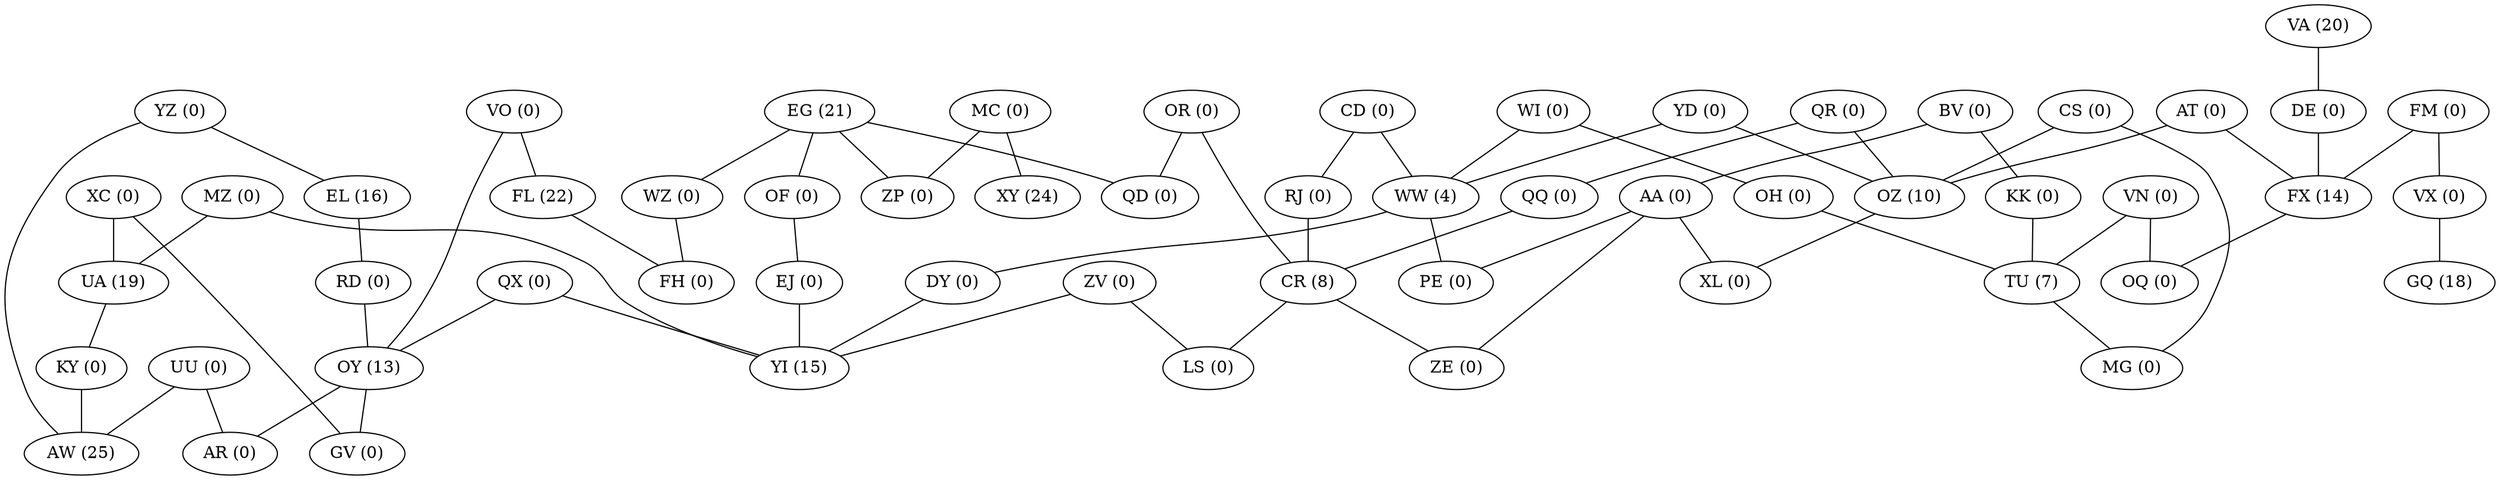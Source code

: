 graph valves {
EG [label="EG (21)"];
EG -- WZ;
EG -- OF;
EG -- ZP;
EG -- QD;
OR [label="OR (0)"];
OR -- QD;
OR -- CR;
VO [label="VO (0)"];
VO -- FL;
VO -- OY;
BV [label="BV (0)"];
BV -- AA;
BV -- KK;
OF [label="OF (0)"];
OF -- EJ;
YZ [label="YZ (0)"];
YZ -- EL;
YZ -- AW;
EL [label="EL (16)"];
EL -- RD;
EJ [label="EJ (0)"];
EJ -- YI;
FM [label="FM (0)"];
FM -- VX;
FM -- FX;
FL [label="FL (22)"];
FL -- FH;
QD [label="QD (0)"];
XC [label="XC (0)"];
XC -- UA;
XC -- GV;
WZ [label="WZ (0)"];
WZ -- FH;
AT [label="AT (0)"];
AT -- FX;
AT -- OZ;
MZ [label="MZ (0)"];
MZ -- UA;
MZ -- YI;
WI [label="WI (0)"];
WI -- OH;
WI -- WW;
YD [label="YD (0)"];
YD -- OZ;
YD -- WW;
QX [label="QX (0)"];
QX -- OY;
QX -- YI;
AA [label="AA (0)"];
AA -- ZE;
AA -- PE;
AA -- XL;
VX [label="VX (0)"];
VX -- GQ;
VN [label="VN (0)"];
VN -- TU;
VN -- OQ;
RD [label="RD (0)"];
RD -- OY;
QR [label="QR (0)"];
QR -- QQ;
QR -- OZ;
CD [label="CD (0)"];
CD -- WW;
CD -- RJ;
VA [label="VA (20)"];
VA -- DE;
RJ [label="RJ (0)"];
RJ -- CR;
UA [label="UA (19)"];
UA -- KY;
WW [label="WW (4)"];
WW -- PE;
WW -- DY;
MC [label="MC (0)"];
MC -- ZP;
MC -- XY;
XY [label="XY (24)"];
FH [label="FH (0)"];
DE [label="DE (0)"];
DE -- FX;
DY [label="DY (0)"];
DY -- YI;
FX [label="FX (14)"];
FX -- OQ;
UU [label="UU (0)"];
UU -- AR;
UU -- AW;
OY [label="OY (13)"];
OY -- AR;
OY -- GV;
CS [label="CS (0)"];
CS -- MG;
CS -- OZ;
KY [label="KY (0)"];
KY -- AW;
KK [label="KK (0)"];
KK -- TU;
GQ [label="GQ (18)"];
ZV [label="ZV (0)"];
ZV -- YI;
ZV -- LS;
QQ [label="QQ (0)"];
QQ -- CR;
AW [label="AW (25)"];
OH [label="OH (0)"];
OH -- TU;
CR [label="CR (8)"];
CR -- ZE;
CR -- LS;
TU [label="TU (7)"];
TU -- MG;
ZP [label="ZP (0)"];
AR [label="AR (0)"];
OZ [label="OZ (10)"];
OZ -- XL;
GV [label="GV (0)"];
PE [label="PE (0)"];
ZE [label="ZE (0)"];
XL [label="XL (0)"];
YI [label="YI (15)"];
OQ [label="OQ (0)"];
MG [label="MG (0)"];
LS [label="LS (0)"];
}
